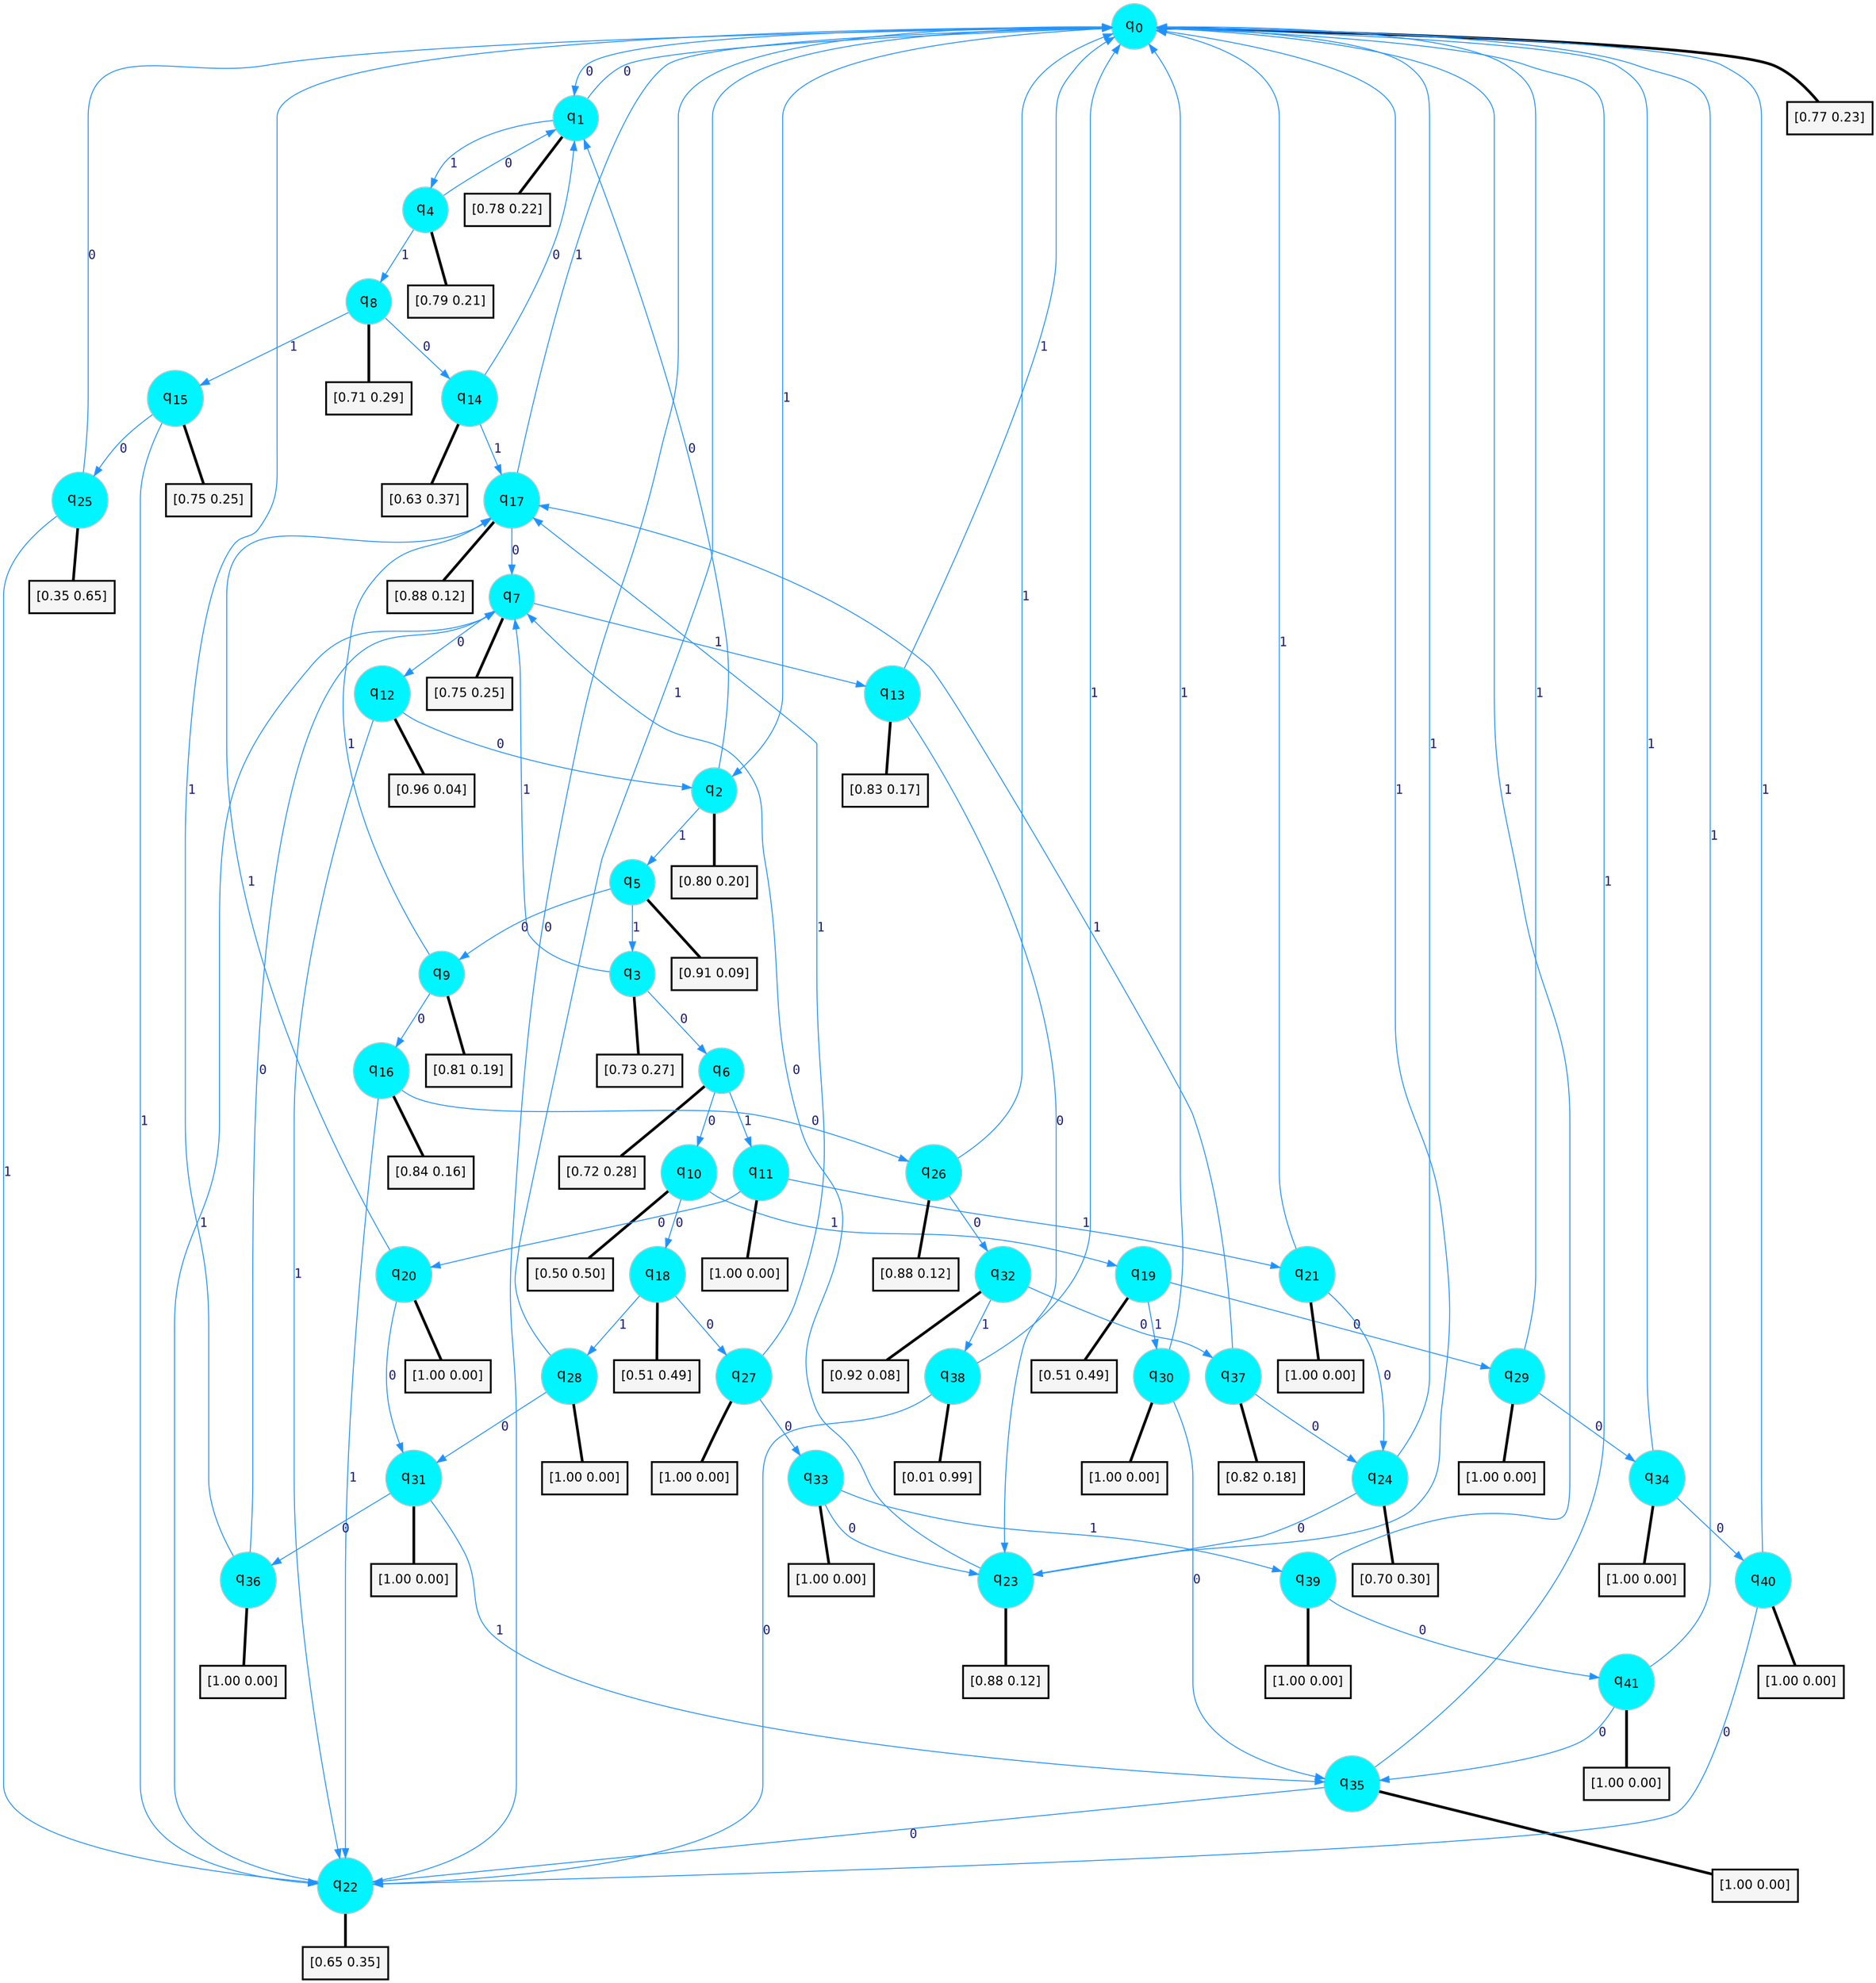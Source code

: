 digraph G {
graph [
bgcolor=transparent, dpi=300, rankdir=TD, size="40,25"];
node [
color=gray, fillcolor=turquoise1, fontcolor=black, fontname=Helvetica, fontsize=16, fontweight=bold, shape=circle, style=filled];
edge [
arrowsize=1, color=dodgerblue1, fontcolor=midnightblue, fontname=courier, fontweight=bold, penwidth=1, style=solid, weight=20];
0[label=<q<SUB>0</SUB>>];
1[label=<q<SUB>1</SUB>>];
2[label=<q<SUB>2</SUB>>];
3[label=<q<SUB>3</SUB>>];
4[label=<q<SUB>4</SUB>>];
5[label=<q<SUB>5</SUB>>];
6[label=<q<SUB>6</SUB>>];
7[label=<q<SUB>7</SUB>>];
8[label=<q<SUB>8</SUB>>];
9[label=<q<SUB>9</SUB>>];
10[label=<q<SUB>10</SUB>>];
11[label=<q<SUB>11</SUB>>];
12[label=<q<SUB>12</SUB>>];
13[label=<q<SUB>13</SUB>>];
14[label=<q<SUB>14</SUB>>];
15[label=<q<SUB>15</SUB>>];
16[label=<q<SUB>16</SUB>>];
17[label=<q<SUB>17</SUB>>];
18[label=<q<SUB>18</SUB>>];
19[label=<q<SUB>19</SUB>>];
20[label=<q<SUB>20</SUB>>];
21[label=<q<SUB>21</SUB>>];
22[label=<q<SUB>22</SUB>>];
23[label=<q<SUB>23</SUB>>];
24[label=<q<SUB>24</SUB>>];
25[label=<q<SUB>25</SUB>>];
26[label=<q<SUB>26</SUB>>];
27[label=<q<SUB>27</SUB>>];
28[label=<q<SUB>28</SUB>>];
29[label=<q<SUB>29</SUB>>];
30[label=<q<SUB>30</SUB>>];
31[label=<q<SUB>31</SUB>>];
32[label=<q<SUB>32</SUB>>];
33[label=<q<SUB>33</SUB>>];
34[label=<q<SUB>34</SUB>>];
35[label=<q<SUB>35</SUB>>];
36[label=<q<SUB>36</SUB>>];
37[label=<q<SUB>37</SUB>>];
38[label=<q<SUB>38</SUB>>];
39[label=<q<SUB>39</SUB>>];
40[label=<q<SUB>40</SUB>>];
41[label=<q<SUB>41</SUB>>];
42[label="[0.77 0.23]", shape=box,fontcolor=black, fontname=Helvetica, fontsize=14, penwidth=2, fillcolor=whitesmoke,color=black];
43[label="[0.78 0.22]", shape=box,fontcolor=black, fontname=Helvetica, fontsize=14, penwidth=2, fillcolor=whitesmoke,color=black];
44[label="[0.80 0.20]", shape=box,fontcolor=black, fontname=Helvetica, fontsize=14, penwidth=2, fillcolor=whitesmoke,color=black];
45[label="[0.73 0.27]", shape=box,fontcolor=black, fontname=Helvetica, fontsize=14, penwidth=2, fillcolor=whitesmoke,color=black];
46[label="[0.79 0.21]", shape=box,fontcolor=black, fontname=Helvetica, fontsize=14, penwidth=2, fillcolor=whitesmoke,color=black];
47[label="[0.91 0.09]", shape=box,fontcolor=black, fontname=Helvetica, fontsize=14, penwidth=2, fillcolor=whitesmoke,color=black];
48[label="[0.72 0.28]", shape=box,fontcolor=black, fontname=Helvetica, fontsize=14, penwidth=2, fillcolor=whitesmoke,color=black];
49[label="[0.75 0.25]", shape=box,fontcolor=black, fontname=Helvetica, fontsize=14, penwidth=2, fillcolor=whitesmoke,color=black];
50[label="[0.71 0.29]", shape=box,fontcolor=black, fontname=Helvetica, fontsize=14, penwidth=2, fillcolor=whitesmoke,color=black];
51[label="[0.81 0.19]", shape=box,fontcolor=black, fontname=Helvetica, fontsize=14, penwidth=2, fillcolor=whitesmoke,color=black];
52[label="[0.50 0.50]", shape=box,fontcolor=black, fontname=Helvetica, fontsize=14, penwidth=2, fillcolor=whitesmoke,color=black];
53[label="[1.00 0.00]", shape=box,fontcolor=black, fontname=Helvetica, fontsize=14, penwidth=2, fillcolor=whitesmoke,color=black];
54[label="[0.96 0.04]", shape=box,fontcolor=black, fontname=Helvetica, fontsize=14, penwidth=2, fillcolor=whitesmoke,color=black];
55[label="[0.83 0.17]", shape=box,fontcolor=black, fontname=Helvetica, fontsize=14, penwidth=2, fillcolor=whitesmoke,color=black];
56[label="[0.63 0.37]", shape=box,fontcolor=black, fontname=Helvetica, fontsize=14, penwidth=2, fillcolor=whitesmoke,color=black];
57[label="[0.75 0.25]", shape=box,fontcolor=black, fontname=Helvetica, fontsize=14, penwidth=2, fillcolor=whitesmoke,color=black];
58[label="[0.84 0.16]", shape=box,fontcolor=black, fontname=Helvetica, fontsize=14, penwidth=2, fillcolor=whitesmoke,color=black];
59[label="[0.88 0.12]", shape=box,fontcolor=black, fontname=Helvetica, fontsize=14, penwidth=2, fillcolor=whitesmoke,color=black];
60[label="[0.51 0.49]", shape=box,fontcolor=black, fontname=Helvetica, fontsize=14, penwidth=2, fillcolor=whitesmoke,color=black];
61[label="[0.51 0.49]", shape=box,fontcolor=black, fontname=Helvetica, fontsize=14, penwidth=2, fillcolor=whitesmoke,color=black];
62[label="[1.00 0.00]", shape=box,fontcolor=black, fontname=Helvetica, fontsize=14, penwidth=2, fillcolor=whitesmoke,color=black];
63[label="[1.00 0.00]", shape=box,fontcolor=black, fontname=Helvetica, fontsize=14, penwidth=2, fillcolor=whitesmoke,color=black];
64[label="[0.65 0.35]", shape=box,fontcolor=black, fontname=Helvetica, fontsize=14, penwidth=2, fillcolor=whitesmoke,color=black];
65[label="[0.88 0.12]", shape=box,fontcolor=black, fontname=Helvetica, fontsize=14, penwidth=2, fillcolor=whitesmoke,color=black];
66[label="[0.70 0.30]", shape=box,fontcolor=black, fontname=Helvetica, fontsize=14, penwidth=2, fillcolor=whitesmoke,color=black];
67[label="[0.35 0.65]", shape=box,fontcolor=black, fontname=Helvetica, fontsize=14, penwidth=2, fillcolor=whitesmoke,color=black];
68[label="[0.88 0.12]", shape=box,fontcolor=black, fontname=Helvetica, fontsize=14, penwidth=2, fillcolor=whitesmoke,color=black];
69[label="[1.00 0.00]", shape=box,fontcolor=black, fontname=Helvetica, fontsize=14, penwidth=2, fillcolor=whitesmoke,color=black];
70[label="[1.00 0.00]", shape=box,fontcolor=black, fontname=Helvetica, fontsize=14, penwidth=2, fillcolor=whitesmoke,color=black];
71[label="[1.00 0.00]", shape=box,fontcolor=black, fontname=Helvetica, fontsize=14, penwidth=2, fillcolor=whitesmoke,color=black];
72[label="[1.00 0.00]", shape=box,fontcolor=black, fontname=Helvetica, fontsize=14, penwidth=2, fillcolor=whitesmoke,color=black];
73[label="[1.00 0.00]", shape=box,fontcolor=black, fontname=Helvetica, fontsize=14, penwidth=2, fillcolor=whitesmoke,color=black];
74[label="[0.92 0.08]", shape=box,fontcolor=black, fontname=Helvetica, fontsize=14, penwidth=2, fillcolor=whitesmoke,color=black];
75[label="[1.00 0.00]", shape=box,fontcolor=black, fontname=Helvetica, fontsize=14, penwidth=2, fillcolor=whitesmoke,color=black];
76[label="[1.00 0.00]", shape=box,fontcolor=black, fontname=Helvetica, fontsize=14, penwidth=2, fillcolor=whitesmoke,color=black];
77[label="[1.00 0.00]", shape=box,fontcolor=black, fontname=Helvetica, fontsize=14, penwidth=2, fillcolor=whitesmoke,color=black];
78[label="[1.00 0.00]", shape=box,fontcolor=black, fontname=Helvetica, fontsize=14, penwidth=2, fillcolor=whitesmoke,color=black];
79[label="[0.82 0.18]", shape=box,fontcolor=black, fontname=Helvetica, fontsize=14, penwidth=2, fillcolor=whitesmoke,color=black];
80[label="[0.01 0.99]", shape=box,fontcolor=black, fontname=Helvetica, fontsize=14, penwidth=2, fillcolor=whitesmoke,color=black];
81[label="[1.00 0.00]", shape=box,fontcolor=black, fontname=Helvetica, fontsize=14, penwidth=2, fillcolor=whitesmoke,color=black];
82[label="[1.00 0.00]", shape=box,fontcolor=black, fontname=Helvetica, fontsize=14, penwidth=2, fillcolor=whitesmoke,color=black];
83[label="[1.00 0.00]", shape=box,fontcolor=black, fontname=Helvetica, fontsize=14, penwidth=2, fillcolor=whitesmoke,color=black];
0->1 [label=0];
0->2 [label=1];
0->42 [arrowhead=none, penwidth=3,color=black];
1->0 [label=0];
1->4 [label=1];
1->43 [arrowhead=none, penwidth=3,color=black];
2->1 [label=0];
2->5 [label=1];
2->44 [arrowhead=none, penwidth=3,color=black];
3->6 [label=0];
3->7 [label=1];
3->45 [arrowhead=none, penwidth=3,color=black];
4->1 [label=0];
4->8 [label=1];
4->46 [arrowhead=none, penwidth=3,color=black];
5->9 [label=0];
5->3 [label=1];
5->47 [arrowhead=none, penwidth=3,color=black];
6->10 [label=0];
6->11 [label=1];
6->48 [arrowhead=none, penwidth=3,color=black];
7->12 [label=0];
7->13 [label=1];
7->49 [arrowhead=none, penwidth=3,color=black];
8->14 [label=0];
8->15 [label=1];
8->50 [arrowhead=none, penwidth=3,color=black];
9->16 [label=0];
9->17 [label=1];
9->51 [arrowhead=none, penwidth=3,color=black];
10->18 [label=0];
10->19 [label=1];
10->52 [arrowhead=none, penwidth=3,color=black];
11->20 [label=0];
11->21 [label=1];
11->53 [arrowhead=none, penwidth=3,color=black];
12->2 [label=0];
12->22 [label=1];
12->54 [arrowhead=none, penwidth=3,color=black];
13->23 [label=0];
13->0 [label=1];
13->55 [arrowhead=none, penwidth=3,color=black];
14->1 [label=0];
14->17 [label=1];
14->56 [arrowhead=none, penwidth=3,color=black];
15->25 [label=0];
15->22 [label=1];
15->57 [arrowhead=none, penwidth=3,color=black];
16->26 [label=0];
16->22 [label=1];
16->58 [arrowhead=none, penwidth=3,color=black];
17->7 [label=0];
17->0 [label=1];
17->59 [arrowhead=none, penwidth=3,color=black];
18->27 [label=0];
18->28 [label=1];
18->60 [arrowhead=none, penwidth=3,color=black];
19->29 [label=0];
19->30 [label=1];
19->61 [arrowhead=none, penwidth=3,color=black];
20->31 [label=0];
20->17 [label=1];
20->62 [arrowhead=none, penwidth=3,color=black];
21->24 [label=0];
21->0 [label=1];
21->63 [arrowhead=none, penwidth=3,color=black];
22->0 [label=0];
22->7 [label=1];
22->64 [arrowhead=none, penwidth=3,color=black];
23->7 [label=0];
23->0 [label=1];
23->65 [arrowhead=none, penwidth=3,color=black];
24->23 [label=0];
24->0 [label=1];
24->66 [arrowhead=none, penwidth=3,color=black];
25->0 [label=0];
25->22 [label=1];
25->67 [arrowhead=none, penwidth=3,color=black];
26->32 [label=0];
26->0 [label=1];
26->68 [arrowhead=none, penwidth=3,color=black];
27->33 [label=0];
27->17 [label=1];
27->69 [arrowhead=none, penwidth=3,color=black];
28->31 [label=0];
28->0 [label=1];
28->70 [arrowhead=none, penwidth=3,color=black];
29->34 [label=0];
29->0 [label=1];
29->71 [arrowhead=none, penwidth=3,color=black];
30->35 [label=0];
30->0 [label=1];
30->72 [arrowhead=none, penwidth=3,color=black];
31->36 [label=0];
31->35 [label=1];
31->73 [arrowhead=none, penwidth=3,color=black];
32->37 [label=0];
32->38 [label=1];
32->74 [arrowhead=none, penwidth=3,color=black];
33->23 [label=0];
33->39 [label=1];
33->75 [arrowhead=none, penwidth=3,color=black];
34->40 [label=0];
34->0 [label=1];
34->76 [arrowhead=none, penwidth=3,color=black];
35->22 [label=0];
35->0 [label=1];
35->77 [arrowhead=none, penwidth=3,color=black];
36->7 [label=0];
36->0 [label=1];
36->78 [arrowhead=none, penwidth=3,color=black];
37->24 [label=0];
37->17 [label=1];
37->79 [arrowhead=none, penwidth=3,color=black];
38->22 [label=0];
38->0 [label=1];
38->80 [arrowhead=none, penwidth=3,color=black];
39->41 [label=0];
39->0 [label=1];
39->81 [arrowhead=none, penwidth=3,color=black];
40->22 [label=0];
40->0 [label=1];
40->82 [arrowhead=none, penwidth=3,color=black];
41->35 [label=0];
41->0 [label=1];
41->83 [arrowhead=none, penwidth=3,color=black];
}

